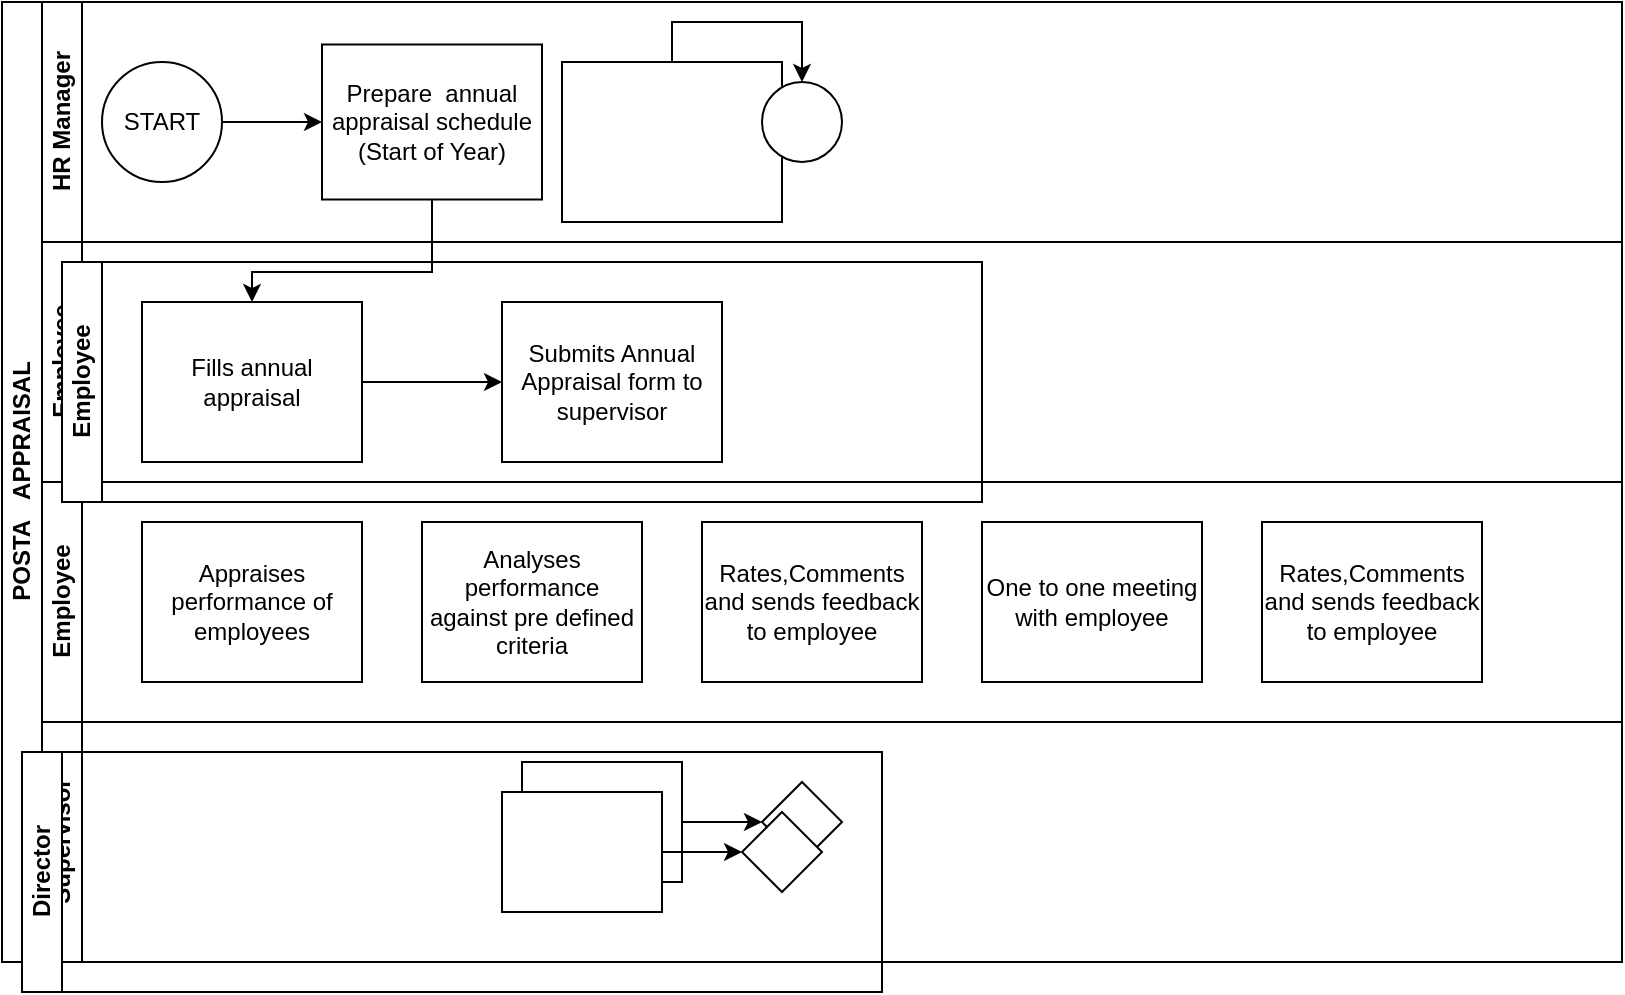 <mxfile version="23.1.5" type="github">
  <diagram id="prtHgNgQTEPvFCAcTncT" name="Page-1">
    <mxGraphModel dx="437" dy="488" grid="1" gridSize="10" guides="1" tooltips="1" connect="1" arrows="1" fold="1" page="1" pageScale="1" pageWidth="827" pageHeight="1169" math="0" shadow="0">
      <root>
        <mxCell id="0" />
        <mxCell id="1" parent="0" />
        <mxCell id="dNxyNK7c78bLwvsdeMH5-19" value="POSTA&amp;nbsp; &amp;nbsp;APPRAISAL" style="swimlane;html=1;childLayout=stackLayout;resizeParent=1;resizeParentMax=0;horizontal=0;startSize=20;horizontalStack=0;" parent="1" vertex="1">
          <mxGeometry x="130" y="105" width="810" height="480" as="geometry" />
        </mxCell>
        <mxCell id="dNxyNK7c78bLwvsdeMH5-20" value="HR Manager" style="swimlane;html=1;startSize=20;horizontal=0;" parent="dNxyNK7c78bLwvsdeMH5-19" vertex="1">
          <mxGeometry x="20" width="790" height="120" as="geometry" />
        </mxCell>
        <mxCell id="dNxyNK7c78bLwvsdeMH5-25" value="" style="edgeStyle=orthogonalEdgeStyle;rounded=0;orthogonalLoop=1;jettySize=auto;html=1;" parent="dNxyNK7c78bLwvsdeMH5-20" source="dNxyNK7c78bLwvsdeMH5-23" target="dNxyNK7c78bLwvsdeMH5-24" edge="1">
          <mxGeometry relative="1" as="geometry" />
        </mxCell>
        <mxCell id="dNxyNK7c78bLwvsdeMH5-23" value="START" style="ellipse;whiteSpace=wrap;html=1;" parent="dNxyNK7c78bLwvsdeMH5-20" vertex="1">
          <mxGeometry x="30" y="30" width="60" height="60" as="geometry" />
        </mxCell>
        <mxCell id="dNxyNK7c78bLwvsdeMH5-24" value="Prepare&amp;nbsp; annual appraisal schedule (Start of Year)" style="rounded=0;whiteSpace=wrap;html=1;fontFamily=Helvetica;fontSize=12;fontColor=#000000;align=center;" parent="dNxyNK7c78bLwvsdeMH5-20" vertex="1">
          <mxGeometry x="140" y="21.25" width="110" height="77.5" as="geometry" />
        </mxCell>
        <mxCell id="dNxyNK7c78bLwvsdeMH5-33" value="" style="edgeStyle=orthogonalEdgeStyle;rounded=0;orthogonalLoop=1;jettySize=auto;html=1;endArrow=classic;endFill=1;" parent="dNxyNK7c78bLwvsdeMH5-20" source="dNxyNK7c78bLwvsdeMH5-30" target="dNxyNK7c78bLwvsdeMH5-32" edge="1">
          <mxGeometry relative="1" as="geometry" />
        </mxCell>
        <mxCell id="dNxyNK7c78bLwvsdeMH5-30" value="" style="rounded=0;whiteSpace=wrap;html=1;fontFamily=Helvetica;fontSize=12;fontColor=#000000;align=center;" parent="dNxyNK7c78bLwvsdeMH5-20" vertex="1">
          <mxGeometry x="260" y="30" width="110" height="80" as="geometry" />
        </mxCell>
        <mxCell id="dNxyNK7c78bLwvsdeMH5-32" value="" style="ellipse;whiteSpace=wrap;html=1;" parent="dNxyNK7c78bLwvsdeMH5-20" vertex="1">
          <mxGeometry x="360" y="40" width="40" height="40" as="geometry" />
        </mxCell>
        <mxCell id="cqRgWEPfbCGdJ9D6sYik-5" value="Employee" style="swimlane;html=1;startSize=20;horizontal=0;" vertex="1" parent="dNxyNK7c78bLwvsdeMH5-19">
          <mxGeometry x="20" y="120" width="790" height="120" as="geometry" />
        </mxCell>
        <mxCell id="cqRgWEPfbCGdJ9D6sYik-6" value="" style="edgeStyle=orthogonalEdgeStyle;rounded=0;orthogonalLoop=1;jettySize=auto;html=1;endArrow=classic;endFill=1;" edge="1" parent="cqRgWEPfbCGdJ9D6sYik-5" source="cqRgWEPfbCGdJ9D6sYik-7">
          <mxGeometry relative="1" as="geometry">
            <mxPoint x="230" y="70" as="targetPoint" />
          </mxGeometry>
        </mxCell>
        <mxCell id="cqRgWEPfbCGdJ9D6sYik-7" value="Fills annual appraisal" style="rounded=0;whiteSpace=wrap;html=1;fontFamily=Helvetica;fontSize=12;fontColor=#000000;align=center;" vertex="1" parent="cqRgWEPfbCGdJ9D6sYik-5">
          <mxGeometry x="50" y="30" width="110" height="80" as="geometry" />
        </mxCell>
        <mxCell id="cqRgWEPfbCGdJ9D6sYik-11" value="Submits Annual Appraisal form to supervisor" style="rounded=0;whiteSpace=wrap;html=1;fontFamily=Helvetica;fontSize=12;fontColor=#000000;align=center;" vertex="1" parent="cqRgWEPfbCGdJ9D6sYik-5">
          <mxGeometry x="230" y="30" width="110" height="80" as="geometry" />
        </mxCell>
        <mxCell id="dNxyNK7c78bLwvsdeMH5-21" value="Employee" style="swimlane;html=1;startSize=20;horizontal=0;" parent="dNxyNK7c78bLwvsdeMH5-19" vertex="1">
          <mxGeometry x="20" y="240" width="790" height="120" as="geometry" />
        </mxCell>
        <mxCell id="cqRgWEPfbCGdJ9D6sYik-15" value="Appraises performance of employees" style="rounded=0;whiteSpace=wrap;html=1;fontFamily=Helvetica;fontSize=12;fontColor=#000000;align=center;" vertex="1" parent="dNxyNK7c78bLwvsdeMH5-21">
          <mxGeometry x="50" y="20" width="110" height="80" as="geometry" />
        </mxCell>
        <mxCell id="cqRgWEPfbCGdJ9D6sYik-14" value="Analyses performance against pre defined criteria" style="rounded=0;whiteSpace=wrap;html=1;fontFamily=Helvetica;fontSize=12;fontColor=#000000;align=center;" vertex="1" parent="dNxyNK7c78bLwvsdeMH5-21">
          <mxGeometry x="190" y="20" width="110" height="80" as="geometry" />
        </mxCell>
        <mxCell id="cqRgWEPfbCGdJ9D6sYik-19" value="Rates,Comments and sends feedback to employee" style="rounded=0;whiteSpace=wrap;html=1;fontFamily=Helvetica;fontSize=12;fontColor=#000000;align=center;" vertex="1" parent="dNxyNK7c78bLwvsdeMH5-21">
          <mxGeometry x="330" y="20" width="110" height="80" as="geometry" />
        </mxCell>
        <mxCell id="cqRgWEPfbCGdJ9D6sYik-20" value="One to one meeting with employee" style="rounded=0;whiteSpace=wrap;html=1;fontFamily=Helvetica;fontSize=12;fontColor=#000000;align=center;" vertex="1" parent="dNxyNK7c78bLwvsdeMH5-21">
          <mxGeometry x="470" y="20" width="110" height="80" as="geometry" />
        </mxCell>
        <mxCell id="cqRgWEPfbCGdJ9D6sYik-21" value="Rates,Comments and sends feedback to employee" style="rounded=0;whiteSpace=wrap;html=1;fontFamily=Helvetica;fontSize=12;fontColor=#000000;align=center;" vertex="1" parent="dNxyNK7c78bLwvsdeMH5-21">
          <mxGeometry x="610" y="20" width="110" height="80" as="geometry" />
        </mxCell>
        <mxCell id="dNxyNK7c78bLwvsdeMH5-22" value="Supervisor" style="swimlane;html=1;startSize=20;horizontal=0;" parent="dNxyNK7c78bLwvsdeMH5-19" vertex="1">
          <mxGeometry x="20" y="360" width="790" height="120" as="geometry" />
        </mxCell>
        <mxCell id="dNxyNK7c78bLwvsdeMH5-37" value="" style="edgeStyle=orthogonalEdgeStyle;rounded=0;orthogonalLoop=1;jettySize=auto;html=1;endArrow=classic;endFill=1;" parent="dNxyNK7c78bLwvsdeMH5-22" source="dNxyNK7c78bLwvsdeMH5-34" target="dNxyNK7c78bLwvsdeMH5-36" edge="1">
          <mxGeometry relative="1" as="geometry" />
        </mxCell>
        <mxCell id="dNxyNK7c78bLwvsdeMH5-34" value="" style="rounded=0;whiteSpace=wrap;html=1;fontFamily=Helvetica;fontSize=12;fontColor=#000000;align=center;" parent="dNxyNK7c78bLwvsdeMH5-22" vertex="1">
          <mxGeometry x="240" y="20" width="80" height="60" as="geometry" />
        </mxCell>
        <mxCell id="dNxyNK7c78bLwvsdeMH5-36" value="" style="rhombus;whiteSpace=wrap;html=1;fontFamily=Helvetica;fontSize=12;fontColor=#000000;align=center;" parent="dNxyNK7c78bLwvsdeMH5-22" vertex="1">
          <mxGeometry x="360" y="30" width="40" height="40" as="geometry" />
        </mxCell>
        <mxCell id="cqRgWEPfbCGdJ9D6sYik-9" value="" style="edgeStyle=orthogonalEdgeStyle;rounded=0;orthogonalLoop=1;jettySize=auto;html=1;" edge="1" parent="dNxyNK7c78bLwvsdeMH5-19" source="dNxyNK7c78bLwvsdeMH5-24" target="cqRgWEPfbCGdJ9D6sYik-7">
          <mxGeometry relative="1" as="geometry">
            <Array as="points">
              <mxPoint x="215" y="135" />
              <mxPoint x="125" y="135" />
            </Array>
          </mxGeometry>
        </mxCell>
        <mxCell id="cqRgWEPfbCGdJ9D6sYik-1" value="Director" style="swimlane;html=1;startSize=20;horizontal=0;" vertex="1" parent="1">
          <mxGeometry x="140" y="480" width="430" height="120" as="geometry" />
        </mxCell>
        <mxCell id="cqRgWEPfbCGdJ9D6sYik-2" value="" style="edgeStyle=orthogonalEdgeStyle;rounded=0;orthogonalLoop=1;jettySize=auto;html=1;endArrow=classic;endFill=1;" edge="1" parent="cqRgWEPfbCGdJ9D6sYik-1" source="cqRgWEPfbCGdJ9D6sYik-3" target="cqRgWEPfbCGdJ9D6sYik-4">
          <mxGeometry relative="1" as="geometry" />
        </mxCell>
        <mxCell id="cqRgWEPfbCGdJ9D6sYik-3" value="" style="rounded=0;whiteSpace=wrap;html=1;fontFamily=Helvetica;fontSize=12;fontColor=#000000;align=center;" vertex="1" parent="cqRgWEPfbCGdJ9D6sYik-1">
          <mxGeometry x="240" y="20" width="80" height="60" as="geometry" />
        </mxCell>
        <mxCell id="cqRgWEPfbCGdJ9D6sYik-4" value="" style="rhombus;whiteSpace=wrap;html=1;fontFamily=Helvetica;fontSize=12;fontColor=#000000;align=center;" vertex="1" parent="cqRgWEPfbCGdJ9D6sYik-1">
          <mxGeometry x="360" y="30" width="40" height="40" as="geometry" />
        </mxCell>
        <mxCell id="cqRgWEPfbCGdJ9D6sYik-12" value="Employee" style="swimlane;html=1;startSize=20;horizontal=0;" vertex="1" parent="1">
          <mxGeometry x="160" y="235" width="460" height="120" as="geometry" />
        </mxCell>
      </root>
    </mxGraphModel>
  </diagram>
</mxfile>
